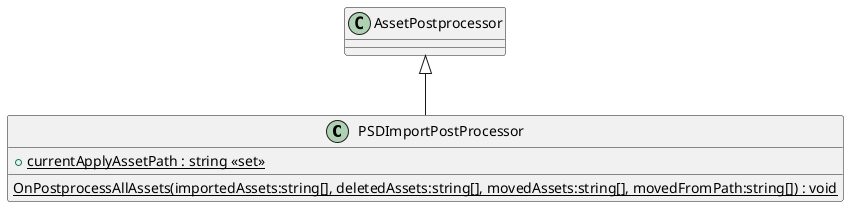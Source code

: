 @startuml
class PSDImportPostProcessor {
    + {static} currentApplyAssetPath : string <<set>>
    {static} OnPostprocessAllAssets(importedAssets:string[], deletedAssets:string[], movedAssets:string[], movedFromPath:string[]) : void
}
AssetPostprocessor <|-- PSDImportPostProcessor
@enduml
